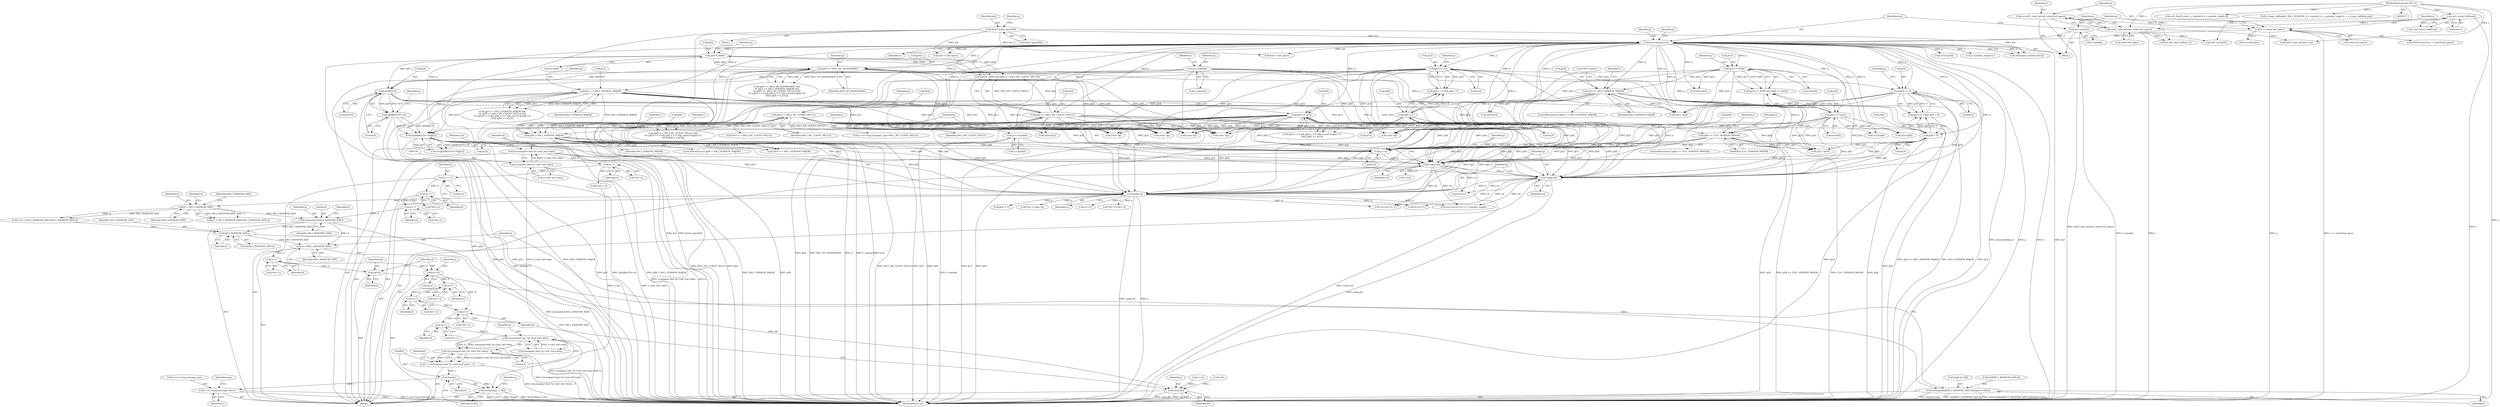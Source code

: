 digraph "0_openssl_b82924741b4bd590da890619be671f4635e46c2b@API" {
"1000790" [label="(Call,memset(d,0,SSL3_RANDOM_SIZE))"];
"1000777" [label="(Call,d++)"];
"1000772" [label="(Call,d++)"];
"1000767" [label="(Call,d += 3)"];
"1000761" [label="(Call,d++)"];
"1000733" [label="(Call,d=(unsigned char *)s->init_buf->data)"];
"1000735" [label="(Call,(unsigned char *)s->init_buf->data)"];
"1000785" [label="(Call,cl > SSL3_RANDOM_SIZE)"];
"1000730" [label="(Call,n2s(p,cl))"];
"1000640" [label="(Call,p[0]&0x7f)"];
"1000376" [label="(Call,p[0] == SSL3_RT_HANDSHAKE)"];
"1000217" [label="(Call,p[0] & 0x80)"];
"1000211" [label="(Call,memcpy(buf,p,n))"];
"1000148" [label="(Call,*buf= &(buf_space[0]))"];
"1000206" [label="(Call,p=s->packet)"];
"1000200" [label="(Call,n != sizeof buf_space)"];
"1000193" [label="(Call,n=ssl23_read_bytes(s, sizeof buf_space))"];
"1000195" [label="(Call,ssl23_read_bytes(s, sizeof buf_space))"];
"1000190" [label="(Call,ssl3_setup_buffers(s))"];
"1000144" [label="(MethodParameterIn,SSL *s)"];
"1000617" [label="(Call,p=s->packet)"];
"1000388" [label="(Call,p[5] == SSL3_MT_CLIENT_HELLO)"];
"1000405" [label="(Call,p[9] >= p[1])"];
"1000382" [label="(Call,p[1] == SSL3_VERSION_MAJOR)"];
"1000222" [label="(Call,p[2] == SSL2_MT_CLIENT_HELLO)"];
"1000638" [label="(Call,((p[0]&0x7f)<<8)|p[1])"];
"1000639" [label="(Call,(p[0]&0x7f)<<8)"];
"1000727" [label="(Call,n2s(p,sil))"];
"1000724" [label="(Call,n2s(p,csl))"];
"1000721" [label="(Call,p+=5)"];
"1000716" [label="(Call,p=s->packet)"];
"1000438" [label="(Call,p[9] > SSL3_VERSION_MAJOR)"];
"1000395" [label="(Call,p[3] == 0)"];
"1000267" [label="(Call,p[3] == SSL3_VERSION_MAJOR)"];
"1000230" [label="(Call,p[3] == 0x00)"];
"1000422" [label="(Call,p[3] == 0)"];
"1000427" [label="(Call,p[4] < 6)"];
"1000400" [label="(Call,p[4] < 5)"];
"1000235" [label="(Call,p[4] == 0x02)"];
"1000288" [label="(Call,p[4] >= TLS1_VERSION_MINOR)"];
"1000798" [label="(Call,SSL3_RANDOM_SIZE-i)"];
"1000794" [label="(Call,memcpy(&(d[SSL3_RANDOM_SIZE-i]),&(p[csl+sil]),i))"];
"1000808" [label="(Call,d+=SSL3_RANDOM_SIZE)"];
"1000813" [label="(Call,d++)"];
"1000819" [label="(Call,dd=d)"];
"1000864" [label="(Call,s2n(j,dd))"];
"1000822" [label="(Call,d+=2)"];
"1000845" [label="(Call,d++)"];
"1000854" [label="(Call,d++)"];
"1000869" [label="(Call,d++)"];
"1000874" [label="(Call,d++)"];
"1000880" [label="(Call,d-(unsigned char *)s->init_buf->data)"];
"1000879" [label="(Call,(d-(unsigned char *)s->init_buf->data) - 4)"];
"1000877" [label="(Call,i = (d-(unsigned char *)s->init_buf->data) - 4)"];
"1000891" [label="(Call,(long)i)"];
"1000890" [label="(Call,l2n3((long)i, d_len))"];
"1000913" [label="(Call,s->s3->tmp.message_size=i)"];
"1000641" [label="(Call,p[0])"];
"1000624" [label="(Identifier,v)"];
"1000381" [label="(Call,(p[1] == SSL3_VERSION_MAJOR) &&\n\t\t\t (p[5] == SSL3_MT_CLIENT_HELLO) &&\n\t\t\t ((p[3] == 0 && p[4] < 5 /* silly record length? */)\n\t\t\t\t|| (p[9] >= p[1])))"];
"1000396" [label="(Call,p[3])"];
"1000404" [label="(Literal,5)"];
"1000914" [label="(Call,s->s3->tmp.message_size)"];
"1000195" [label="(Call,ssl23_read_bytes(s, sizeof buf_space))"];
"1000778" [label="(Identifier,d)"];
"1000767" [label="(Call,d += 3)"];
"1000640" [label="(Call,p[0]&0x7f)"];
"1000449" [label="(Call,v[1]=p[10])"];
"1000409" [label="(Call,p[1])"];
"1000810" [label="(Identifier,SSL3_RANDOM_SIZE)"];
"1000235" [label="(Call,p[4] == 0x02)"];
"1000613" [label="(Block,)"];
"1000791" [label="(Identifier,d)"];
"1000889" [label="(Literal,4)"];
"1000386" [label="(Identifier,SSL3_VERSION_MAJOR)"];
"1000267" [label="(Call,p[3] == SSL3_VERSION_MAJOR)"];
"1000845" [label="(Call,d++)"];
"1000726" [label="(Identifier,csl)"];
"1000266" [label="(ControlStructure,if (p[3] == SSL3_VERSION_MAJOR))"];
"1000865" [label="(Identifier,j)"];
"1000422" [label="(Call,p[3] == 0)"];
"1000782" [label="(Call,i=(cl > SSL3_RANDOM_SIZE)?SSL3_RANDOM_SIZE:cl)"];
"1000150" [label="(Call,&(buf_space[0]))"];
"1000800" [label="(Identifier,i)"];
"1000813" [label="(Call,d++)"];
"1000812" [label="(Call,*(d++))"];
"1000879" [label="(Call,(d-(unsigned char *)s->init_buf->data) - 4)"];
"1000786" [label="(Identifier,cl)"];
"1000759" [label="(Call,*(d++) = SSL3_MT_CLIENT_HELLO)"];
"1000216" [label="(Call,(p[0] & 0x80) && (p[2] == SSL2_MT_CLIENT_HELLO))"];
"1000875" [label="(Identifier,d)"];
"1000239" [label="(Literal,0x02)"];
"1000785" [label="(Call,cl > SSL3_RANDOM_SIZE)"];
"1000439" [label="(Call,p[9])"];
"1000280" [label="(Call,v[1]=p[4])"];
"1000880" [label="(Call,d-(unsigned char *)s->init_buf->data)"];
"1000861" [label="(Call,j+=2)"];
"1000546" [label="(Call,(char *)p)"];
"1000638" [label="(Call,((p[0]&0x7f)<<8)|p[1])"];
"1001090" [label="(Call,SSL_accept(s))"];
"1000394" [label="(Call,p[3] == 0 && p[4] < 5)"];
"1000646" [label="(Call,p[1])"];
"1000413" [label="(Call,v[0]=p[1])"];
"1000145" [label="(Block,)"];
"1000846" [label="(Identifier,d)"];
"1000746" [label="(Call,sil+cl+11)"];
"1000193" [label="(Call,n=ssl23_read_bytes(s, sizeof buf_space))"];
"1000189" [label="(Call,!ssl3_setup_buffers(s))"];
"1000794" [label="(Call,memcpy(&(d[SSL3_RANDOM_SIZE-i]),&(p[csl+sil]),i))"];
"1000824" [label="(Literal,2)"];
"1000644" [label="(Literal,0x7f)"];
"1000427" [label="(Call,p[4] < 6)"];
"1000809" [label="(Identifier,d)"];
"1000241" [label="(Call,v[0]=p[3])"];
"1000212" [label="(Identifier,buf)"];
"1000748" [label="(Call,cl+11)"];
"1000393" [label="(Call,(p[3] == 0 && p[4] < 5 /* silly record length? */)\n\t\t\t\t|| (p[9] >= p[1]))"];
"1000217" [label="(Call,p[0] & 0x80)"];
"1000392" [label="(Identifier,SSL3_MT_CLIENT_HELLO)"];
"1000236" [label="(Call,p[4])"];
"1000790" [label="(Call,memset(d,0,SSL3_RANDOM_SIZE))"];
"1000821" [label="(Identifier,d)"];
"1000789" [label="(Identifier,cl)"];
"1000722" [label="(Identifier,p)"];
"1000808" [label="(Call,d+=SSL3_RANDOM_SIZE)"];
"1000804" [label="(Call,csl+sil)"];
"1000213" [label="(Identifier,p)"];
"1000194" [label="(Identifier,n)"];
"1000762" [label="(Identifier,d)"];
"1000975" [label="(Call,s->packet_length=n)"];
"1000400" [label="(Call,p[4] < 5)"];
"1000868" [label="(Call,*(d++))"];
"1000760" [label="(Call,*(d++))"];
"1000893" [label="(Identifier,i)"];
"1000578" [label="(Call,(char *)p)"];
"1000226" [label="(Identifier,SSL2_MT_CLIENT_HELLO)"];
"1000555" [label="(Call,(char *)p)"];
"1000770" [label="(Call,*(d++) = SSL3_VERSION_MAJOR)"];
"1000445" [label="(Identifier,v)"];
"1000844" [label="(Call,*(d++))"];
"1000405" [label="(Call,p[9] >= p[1])"];
"1000744" [label="(Call,csl+sil+cl+11)"];
"1000375" [label="(Call,(p[0] == SSL3_RT_HANDSHAKE) &&\n\t\t\t (p[1] == SSL3_VERSION_MAJOR) &&\n\t\t\t (p[5] == SSL3_MT_CLIENT_HELLO) &&\n\t\t\t ((p[3] == 0 && p[4] < 5 /* silly record length? */)\n\t\t\t\t|| (p[9] >= p[1])))"];
"1000820" [label="(Identifier,dd)"];
"1000772" [label="(Call,d++)"];
"1000729" [label="(Identifier,sil)"];
"1000787" [label="(Identifier,SSL3_RANDOM_SIZE)"];
"1000891" [label="(Call,(long)i)"];
"1000219" [label="(Identifier,p)"];
"1000801" [label="(Call,&(p[csl+sil]))"];
"1000275" [label="(Identifier,v)"];
"1000222" [label="(Call,p[2] == SSL2_MT_CLIENT_HELLO)"];
"1000745" [label="(Identifier,csl)"];
"1000229" [label="(Call,(p[3] == 0x00) && (p[4] == 0x02))"];
"1000913" [label="(Call,s->s3->tmp.message_size=i)"];
"1000899" [label="(Identifier,s)"];
"1000764" [label="(Call,d_len = d)"];
"1000442" [label="(Identifier,SSL3_VERSION_MAJOR)"];
"1000798" [label="(Call,SSL3_RANDOM_SIZE-i)"];
"1000298" [label="(Identifier,s)"];
"1001102" [label="(MethodReturn,int)"];
"1000376" [label="(Call,p[0] == SSL3_RT_HANDSHAKE)"];
"1000717" [label="(Identifier,p)"];
"1000431" [label="(Literal,6)"];
"1000721" [label="(Call,p+=5)"];
"1000768" [label="(Identifier,d)"];
"1000639" [label="(Call,(p[0]&0x7f)<<8)"];
"1001084" [label="(Call,buf != buf_space)"];
"1000207" [label="(Identifier,p)"];
"1000199" [label="(ControlStructure,if (n != sizeof buf_space))"];
"1000827" [label="(Identifier,i)"];
"1000730" [label="(Call,n2s(p,cl))"];
"1000961" [label="(Call,ssl_init_wbio_buffer(s,1))"];
"1000214" [label="(Identifier,n)"];
"1000724" [label="(Call,n2s(p,csl))"];
"1000725" [label="(Identifier,p)"];
"1000204" [label="(Return,return(n);)"];
"1000823" [label="(Identifier,d)"];
"1000234" [label="(Literal,0x00)"];
"1000792" [label="(Literal,0)"];
"1000191" [label="(Identifier,s)"];
"1000727" [label="(Call,n2s(p,sil))"];
"1000771" [label="(Call,*(d++))"];
"1000735" [label="(Call,(unsigned char *)s->init_buf->data)"];
"1000682" [label="(Call,ssl3_finish_mac(s, s->packet+2, s->packet_length-2))"];
"1000723" [label="(Literal,5)"];
"1000426" [label="(Literal,0)"];
"1000921" [label="(Identifier,i)"];
"1000994" [label="(Call,memcpy(s->packet,buf,n))"];
"1000438" [label="(Call,p[9] > SSL3_VERSION_MAJOR)"];
"1000882" [label="(Call,(unsigned char *)s->init_buf->data)"];
"1000563" [label="(Call,(char *)p)"];
"1000904" [label="(Call,s->s3->tmp.message_type=SSL3_MT_CLIENT_HELLO)"];
"1000268" [label="(Call,p[3])"];
"1000237" [label="(Identifier,p)"];
"1000537" [label="(Call,(char *)p)"];
"1000737" [label="(Call,s->init_buf->data)"];
"1000843" [label="(Call,*(d++)=p[i+1])"];
"1000387" [label="(Call,(p[5] == SSL3_MT_CLIENT_HELLO) &&\n\t\t\t ((p[3] == 0 && p[4] < 5 /* silly record length? */)\n\t\t\t\t|| (p[9] >= p[1])))"];
"1000698" [label="(Call,s->msg_callback(0, SSL2_VERSION, 0, s->packet+2, s->packet_length-2, s, s->msg_callback_arg))"];
"1000829" [label="(Call,i<csl)"];
"1000870" [label="(Identifier,d)"];
"1000853" [label="(Call,*(d++))"];
"1000873" [label="(Call,*(d++))"];
"1000793" [label="(Identifier,SSL3_RANDOM_SIZE)"];
"1000395" [label="(Call,p[3] == 0)"];
"1001094" [label="(Call,buf != buf_space)"];
"1000619" [label="(Call,s->packet)"];
"1000797" [label="(Identifier,d)"];
"1000223" [label="(Call,p[2])"];
"1000421" [label="(Call,p[3] == 0 && p[4] < 6)"];
"1000206" [label="(Call,p=s->packet)"];
"1000164" [label="(Identifier,n)"];
"1000671" [label="(Call,ssl23_read_bytes(s,n+2))"];
"1000837" [label="(Call,p[i] != 0)"];
"1000397" [label="(Identifier,p)"];
"1000383" [label="(Call,p[1])"];
"1000645" [label="(Literal,8)"];
"1000382" [label="(Call,p[1] == SSL3_VERSION_MAJOR)"];
"1000819" [label="(Call,dd=d)"];
"1000202" [label="(Call,sizeof buf_space)"];
"1000211" [label="(Call,memcpy(buf,p,n))"];
"1000731" [label="(Identifier,p)"];
"1000149" [label="(Identifier,buf)"];
"1000197" [label="(Call,sizeof buf_space)"];
"1000287" [label="(ControlStructure,if (p[4] >= TLS1_VERSION_MINOR))"];
"1000718" [label="(Call,s->packet)"];
"1000196" [label="(Identifier,s)"];
"1000878" [label="(Identifier,i)"];
"1000617" [label="(Call,p=s->packet)"];
"1000437" [label="(ControlStructure,if (p[9] > SSL3_VERSION_MAJOR))"];
"1000231" [label="(Call,p[3])"];
"1000248" [label="(Call,v[1]=p[4])"];
"1000148" [label="(Call,*buf= &(buf_space[0]))"];
"1000390" [label="(Identifier,p)"];
"1000289" [label="(Call,p[4])"];
"1000380" [label="(Identifier,SSL3_RT_HANDSHAKE)"];
"1000796" [label="(Call,d[SSL3_RANDOM_SIZE-i])"];
"1000451" [label="(Identifier,v)"];
"1000866" [label="(Identifier,dd)"];
"1000852" [label="(Call,*(d++)=p[i+2])"];
"1000795" [label="(Call,&(d[SSL3_RANDOM_SIZE-i]))"];
"1000816" [label="(Call,j=0)"];
"1000190" [label="(Call,ssl3_setup_buffers(s))"];
"1000776" [label="(Call,*(d++))"];
"1000399" [label="(Literal,0)"];
"1000590" [label="(Call,FIPS_mode())"];
"1000428" [label="(Call,p[4])"];
"1000144" [label="(MethodParameterIn,SSL *s)"];
"1000384" [label="(Identifier,p)"];
"1000894" [label="(Identifier,d_len)"];
"1000618" [label="(Identifier,p)"];
"1000877" [label="(Call,i = (d-(unsigned char *)s->init_buf->data) - 4)"];
"1000869" [label="(Call,d++)"];
"1000855" [label="(Identifier,d)"];
"1000200" [label="(Call,n != sizeof buf_space)"];
"1000348" [label="(Identifier,s)"];
"1000777" [label="(Call,d++)"];
"1000273" [label="(Call,v[0]=p[3])"];
"1000769" [label="(Literal,3)"];
"1000784" [label="(Call,(cl > SSL3_RANDOM_SIZE)?SSL3_RANDOM_SIZE:cl)"];
"1000622" [label="(Call,v[0] = p[3])"];
"1000881" [label="(Identifier,d)"];
"1000874" [label="(Call,d++)"];
"1000636" [label="(Call,n=((p[0]&0x7f)<<8)|p[1])"];
"1000807" [label="(Identifier,i)"];
"1000647" [label="(Identifier,p)"];
"1000733" [label="(Call,d=(unsigned char *)s->init_buf->data)"];
"1000377" [label="(Call,p[0])"];
"1000406" [label="(Call,p[9])"];
"1000864" [label="(Call,s2n(j,dd))"];
"1000230" [label="(Call,p[3] == 0x00)"];
"1000221" [label="(Literal,0x80)"];
"1000401" [label="(Call,p[4])"];
"1000734" [label="(Identifier,d)"];
"1000629" [label="(Call,v[1] = p[4])"];
"1000728" [label="(Identifier,p)"];
"1000429" [label="(Identifier,p)"];
"1000788" [label="(Identifier,SSL3_RANDOM_SIZE)"];
"1000716" [label="(Call,p=s->packet)"];
"1000271" [label="(Identifier,SSL3_VERSION_MAJOR)"];
"1000423" [label="(Call,p[3])"];
"1000292" [label="(Identifier,TLS1_VERSION_MINOR)"];
"1000814" [label="(Identifier,d)"];
"1000743" [label="(Call,(csl+sil+cl+11) != s->packet_length)"];
"1000178" [label="(Block,)"];
"1000201" [label="(Identifier,n)"];
"1000732" [label="(Identifier,cl)"];
"1000924" [label="(Identifier,type)"];
"1000773" [label="(Identifier,d)"];
"1000288" [label="(Call,p[4] >= TLS1_VERSION_MINOR)"];
"1000224" [label="(Identifier,p)"];
"1000799" [label="(Identifier,SSL3_RANDOM_SIZE)"];
"1000388" [label="(Call,p[5] == SSL3_MT_CLIENT_HELLO)"];
"1000890" [label="(Call,l2n3((long)i, d_len))"];
"1000389" [label="(Call,p[5])"];
"1000761" [label="(Call,d++)"];
"1000218" [label="(Call,p[0])"];
"1000208" [label="(Call,s->packet)"];
"1000402" [label="(Identifier,p)"];
"1000822" [label="(Call,d+=2)"];
"1000205" [label="(Identifier,n)"];
"1000854" [label="(Call,d++)"];
"1000790" -> "1000613"  [label="AST: "];
"1000790" -> "1000793"  [label="CFG: "];
"1000791" -> "1000790"  [label="AST: "];
"1000792" -> "1000790"  [label="AST: "];
"1000793" -> "1000790"  [label="AST: "];
"1000797" -> "1000790"  [label="CFG: "];
"1000790" -> "1001102"  [label="DDG: memset(d,0,SSL3_RANDOM_SIZE)"];
"1000777" -> "1000790"  [label="DDG: d"];
"1000785" -> "1000790"  [label="DDG: SSL3_RANDOM_SIZE"];
"1000790" -> "1000798"  [label="DDG: SSL3_RANDOM_SIZE"];
"1000790" -> "1000808"  [label="DDG: d"];
"1000777" -> "1000776"  [label="AST: "];
"1000777" -> "1000778"  [label="CFG: "];
"1000778" -> "1000777"  [label="AST: "];
"1000776" -> "1000777"  [label="CFG: "];
"1000772" -> "1000777"  [label="DDG: d"];
"1000772" -> "1000771"  [label="AST: "];
"1000772" -> "1000773"  [label="CFG: "];
"1000773" -> "1000772"  [label="AST: "];
"1000771" -> "1000772"  [label="CFG: "];
"1000767" -> "1000772"  [label="DDG: d"];
"1000767" -> "1000613"  [label="AST: "];
"1000767" -> "1000769"  [label="CFG: "];
"1000768" -> "1000767"  [label="AST: "];
"1000769" -> "1000767"  [label="AST: "];
"1000773" -> "1000767"  [label="CFG: "];
"1000761" -> "1000767"  [label="DDG: d"];
"1000761" -> "1000760"  [label="AST: "];
"1000761" -> "1000762"  [label="CFG: "];
"1000762" -> "1000761"  [label="AST: "];
"1000760" -> "1000761"  [label="CFG: "];
"1000733" -> "1000761"  [label="DDG: d"];
"1000761" -> "1000764"  [label="DDG: d"];
"1000733" -> "1000613"  [label="AST: "];
"1000733" -> "1000735"  [label="CFG: "];
"1000734" -> "1000733"  [label="AST: "];
"1000735" -> "1000733"  [label="AST: "];
"1000745" -> "1000733"  [label="CFG: "];
"1000733" -> "1001102"  [label="DDG: (unsigned char *)s->init_buf->data"];
"1000733" -> "1001102"  [label="DDG: d"];
"1000735" -> "1000733"  [label="DDG: s->init_buf->data"];
"1000735" -> "1000737"  [label="CFG: "];
"1000736" -> "1000735"  [label="AST: "];
"1000737" -> "1000735"  [label="AST: "];
"1000735" -> "1001102"  [label="DDG: s->init_buf->data"];
"1000735" -> "1000882"  [label="DDG: s->init_buf->data"];
"1000785" -> "1000784"  [label="AST: "];
"1000785" -> "1000787"  [label="CFG: "];
"1000786" -> "1000785"  [label="AST: "];
"1000787" -> "1000785"  [label="AST: "];
"1000788" -> "1000785"  [label="CFG: "];
"1000789" -> "1000785"  [label="CFG: "];
"1000785" -> "1000782"  [label="DDG: SSL3_RANDOM_SIZE"];
"1000785" -> "1000782"  [label="DDG: cl"];
"1000730" -> "1000785"  [label="DDG: cl"];
"1000785" -> "1000784"  [label="DDG: SSL3_RANDOM_SIZE"];
"1000785" -> "1000784"  [label="DDG: cl"];
"1000730" -> "1000613"  [label="AST: "];
"1000730" -> "1000732"  [label="CFG: "];
"1000731" -> "1000730"  [label="AST: "];
"1000732" -> "1000730"  [label="AST: "];
"1000734" -> "1000730"  [label="CFG: "];
"1000730" -> "1001102"  [label="DDG: n2s(p,cl)"];
"1000730" -> "1001102"  [label="DDG: p"];
"1000640" -> "1000730"  [label="DDG: p[0]"];
"1000388" -> "1000730"  [label="DDG: p[5]"];
"1000405" -> "1000730"  [label="DDG: p[9]"];
"1000222" -> "1000730"  [label="DDG: p[2]"];
"1000638" -> "1000730"  [label="DDG: p[1]"];
"1000727" -> "1000730"  [label="DDG: p"];
"1000438" -> "1000730"  [label="DDG: p[9]"];
"1000395" -> "1000730"  [label="DDG: p[3]"];
"1000617" -> "1000730"  [label="DDG: p"];
"1000267" -> "1000730"  [label="DDG: p[3]"];
"1000422" -> "1000730"  [label="DDG: p[3]"];
"1000211" -> "1000730"  [label="DDG: p"];
"1000230" -> "1000730"  [label="DDG: p[3]"];
"1000427" -> "1000730"  [label="DDG: p[4]"];
"1000235" -> "1000730"  [label="DDG: p[4]"];
"1000400" -> "1000730"  [label="DDG: p[4]"];
"1000288" -> "1000730"  [label="DDG: p[4]"];
"1000730" -> "1000743"  [label="DDG: cl"];
"1000730" -> "1000744"  [label="DDG: cl"];
"1000730" -> "1000746"  [label="DDG: cl"];
"1000730" -> "1000748"  [label="DDG: cl"];
"1000730" -> "1000837"  [label="DDG: p"];
"1000730" -> "1000843"  [label="DDG: p"];
"1000730" -> "1000852"  [label="DDG: p"];
"1000640" -> "1000639"  [label="AST: "];
"1000640" -> "1000644"  [label="CFG: "];
"1000641" -> "1000640"  [label="AST: "];
"1000644" -> "1000640"  [label="AST: "];
"1000645" -> "1000640"  [label="CFG: "];
"1000640" -> "1001102"  [label="DDG: p[0]"];
"1000640" -> "1000639"  [label="DDG: p[0]"];
"1000640" -> "1000639"  [label="DDG: 0x7f"];
"1000376" -> "1000640"  [label="DDG: p[0]"];
"1000617" -> "1000640"  [label="DDG: p"];
"1000217" -> "1000640"  [label="DDG: p[0]"];
"1000640" -> "1000721"  [label="DDG: p[0]"];
"1000640" -> "1000724"  [label="DDG: p[0]"];
"1000640" -> "1000727"  [label="DDG: p[0]"];
"1000376" -> "1000375"  [label="AST: "];
"1000376" -> "1000380"  [label="CFG: "];
"1000377" -> "1000376"  [label="AST: "];
"1000380" -> "1000376"  [label="AST: "];
"1000384" -> "1000376"  [label="CFG: "];
"1000375" -> "1000376"  [label="CFG: "];
"1000376" -> "1001102"  [label="DDG: p[0]"];
"1000376" -> "1001102"  [label="DDG: SSL3_RT_HANDSHAKE"];
"1000376" -> "1000375"  [label="DDG: p[0]"];
"1000376" -> "1000375"  [label="DDG: SSL3_RT_HANDSHAKE"];
"1000217" -> "1000376"  [label="DDG: p[0]"];
"1000211" -> "1000376"  [label="DDG: p"];
"1000376" -> "1000537"  [label="DDG: p[0]"];
"1000376" -> "1000546"  [label="DDG: p[0]"];
"1000376" -> "1000555"  [label="DDG: p[0]"];
"1000376" -> "1000563"  [label="DDG: p[0]"];
"1000376" -> "1000578"  [label="DDG: p[0]"];
"1000217" -> "1000216"  [label="AST: "];
"1000217" -> "1000221"  [label="CFG: "];
"1000218" -> "1000217"  [label="AST: "];
"1000221" -> "1000217"  [label="AST: "];
"1000224" -> "1000217"  [label="CFG: "];
"1000216" -> "1000217"  [label="CFG: "];
"1000217" -> "1001102"  [label="DDG: p[0]"];
"1000217" -> "1000216"  [label="DDG: p[0]"];
"1000217" -> "1000216"  [label="DDG: 0x80"];
"1000211" -> "1000217"  [label="DDG: p"];
"1000211" -> "1000178"  [label="AST: "];
"1000211" -> "1000214"  [label="CFG: "];
"1000212" -> "1000211"  [label="AST: "];
"1000213" -> "1000211"  [label="AST: "];
"1000214" -> "1000211"  [label="AST: "];
"1000219" -> "1000211"  [label="CFG: "];
"1000211" -> "1001102"  [label="DDG: n"];
"1000211" -> "1001102"  [label="DDG: buf"];
"1000211" -> "1001102"  [label="DDG: memcpy(buf,p,n)"];
"1000211" -> "1001102"  [label="DDG: p"];
"1000148" -> "1000211"  [label="DDG: buf"];
"1000206" -> "1000211"  [label="DDG: p"];
"1000200" -> "1000211"  [label="DDG: n"];
"1000211" -> "1000222"  [label="DDG: p"];
"1000211" -> "1000230"  [label="DDG: p"];
"1000211" -> "1000235"  [label="DDG: p"];
"1000211" -> "1000241"  [label="DDG: p"];
"1000211" -> "1000248"  [label="DDG: p"];
"1000211" -> "1000267"  [label="DDG: p"];
"1000211" -> "1000273"  [label="DDG: p"];
"1000211" -> "1000280"  [label="DDG: p"];
"1000211" -> "1000288"  [label="DDG: p"];
"1000211" -> "1000382"  [label="DDG: p"];
"1000211" -> "1000388"  [label="DDG: p"];
"1000211" -> "1000395"  [label="DDG: p"];
"1000211" -> "1000400"  [label="DDG: p"];
"1000211" -> "1000405"  [label="DDG: p"];
"1000211" -> "1000413"  [label="DDG: p"];
"1000211" -> "1000422"  [label="DDG: p"];
"1000211" -> "1000427"  [label="DDG: p"];
"1000211" -> "1000438"  [label="DDG: p"];
"1000211" -> "1000449"  [label="DDG: p"];
"1000211" -> "1000537"  [label="DDG: p"];
"1000211" -> "1000622"  [label="DDG: p"];
"1000211" -> "1000629"  [label="DDG: p"];
"1000211" -> "1000638"  [label="DDG: p"];
"1000211" -> "1000721"  [label="DDG: p"];
"1000211" -> "1000724"  [label="DDG: p"];
"1000211" -> "1000727"  [label="DDG: p"];
"1000211" -> "1000975"  [label="DDG: n"];
"1000211" -> "1000994"  [label="DDG: buf"];
"1000211" -> "1000994"  [label="DDG: n"];
"1000211" -> "1001084"  [label="DDG: buf"];
"1000211" -> "1001094"  [label="DDG: buf"];
"1000148" -> "1000145"  [label="AST: "];
"1000148" -> "1000150"  [label="CFG: "];
"1000149" -> "1000148"  [label="AST: "];
"1000150" -> "1000148"  [label="AST: "];
"1000164" -> "1000148"  [label="CFG: "];
"1000148" -> "1001102"  [label="DDG: buf"];
"1000148" -> "1001102"  [label="DDG: &(buf_space[0])"];
"1000148" -> "1000994"  [label="DDG: buf"];
"1000148" -> "1001084"  [label="DDG: buf"];
"1000148" -> "1001094"  [label="DDG: buf"];
"1000206" -> "1000178"  [label="AST: "];
"1000206" -> "1000208"  [label="CFG: "];
"1000207" -> "1000206"  [label="AST: "];
"1000208" -> "1000206"  [label="AST: "];
"1000212" -> "1000206"  [label="CFG: "];
"1000206" -> "1001102"  [label="DDG: s->packet"];
"1000200" -> "1000199"  [label="AST: "];
"1000200" -> "1000202"  [label="CFG: "];
"1000201" -> "1000200"  [label="AST: "];
"1000202" -> "1000200"  [label="AST: "];
"1000205" -> "1000200"  [label="CFG: "];
"1000207" -> "1000200"  [label="CFG: "];
"1000200" -> "1001102"  [label="DDG: n"];
"1000200" -> "1001102"  [label="DDG: n != sizeof buf_space"];
"1000193" -> "1000200"  [label="DDG: n"];
"1000200" -> "1000204"  [label="DDG: n"];
"1000193" -> "1000178"  [label="AST: "];
"1000193" -> "1000195"  [label="CFG: "];
"1000194" -> "1000193"  [label="AST: "];
"1000195" -> "1000193"  [label="AST: "];
"1000201" -> "1000193"  [label="CFG: "];
"1000193" -> "1001102"  [label="DDG: ssl23_read_bytes(s, sizeof buf_space)"];
"1000195" -> "1000193"  [label="DDG: s"];
"1000195" -> "1000197"  [label="CFG: "];
"1000196" -> "1000195"  [label="AST: "];
"1000197" -> "1000195"  [label="AST: "];
"1000195" -> "1001102"  [label="DDG: s"];
"1000190" -> "1000195"  [label="DDG: s"];
"1000144" -> "1000195"  [label="DDG: s"];
"1000195" -> "1000671"  [label="DDG: s"];
"1000195" -> "1000961"  [label="DDG: s"];
"1000195" -> "1001090"  [label="DDG: s"];
"1000190" -> "1000189"  [label="AST: "];
"1000190" -> "1000191"  [label="CFG: "];
"1000191" -> "1000190"  [label="AST: "];
"1000189" -> "1000190"  [label="CFG: "];
"1000190" -> "1001102"  [label="DDG: s"];
"1000190" -> "1000189"  [label="DDG: s"];
"1000144" -> "1000190"  [label="DDG: s"];
"1000144" -> "1000143"  [label="AST: "];
"1000144" -> "1001102"  [label="DDG: s"];
"1000144" -> "1000671"  [label="DDG: s"];
"1000144" -> "1000682"  [label="DDG: s"];
"1000144" -> "1000698"  [label="DDG: s"];
"1000144" -> "1000961"  [label="DDG: s"];
"1000144" -> "1001090"  [label="DDG: s"];
"1000617" -> "1000613"  [label="AST: "];
"1000617" -> "1000619"  [label="CFG: "];
"1000618" -> "1000617"  [label="AST: "];
"1000619" -> "1000617"  [label="AST: "];
"1000624" -> "1000617"  [label="CFG: "];
"1000617" -> "1001102"  [label="DDG: p"];
"1000617" -> "1001102"  [label="DDG: s->packet"];
"1000617" -> "1000622"  [label="DDG: p"];
"1000617" -> "1000629"  [label="DDG: p"];
"1000617" -> "1000638"  [label="DDG: p"];
"1000617" -> "1000721"  [label="DDG: p"];
"1000617" -> "1000724"  [label="DDG: p"];
"1000617" -> "1000727"  [label="DDG: p"];
"1000388" -> "1000387"  [label="AST: "];
"1000388" -> "1000392"  [label="CFG: "];
"1000389" -> "1000388"  [label="AST: "];
"1000392" -> "1000388"  [label="AST: "];
"1000397" -> "1000388"  [label="CFG: "];
"1000387" -> "1000388"  [label="CFG: "];
"1000388" -> "1001102"  [label="DDG: p[5]"];
"1000388" -> "1001102"  [label="DDG: SSL3_MT_CLIENT_HELLO"];
"1000388" -> "1000387"  [label="DDG: p[5]"];
"1000388" -> "1000387"  [label="DDG: SSL3_MT_CLIENT_HELLO"];
"1000388" -> "1000537"  [label="DDG: p[5]"];
"1000388" -> "1000546"  [label="DDG: p[5]"];
"1000388" -> "1000555"  [label="DDG: p[5]"];
"1000388" -> "1000563"  [label="DDG: p[5]"];
"1000388" -> "1000578"  [label="DDG: p[5]"];
"1000388" -> "1000721"  [label="DDG: p[5]"];
"1000388" -> "1000724"  [label="DDG: p[5]"];
"1000388" -> "1000727"  [label="DDG: p[5]"];
"1000388" -> "1000759"  [label="DDG: SSL3_MT_CLIENT_HELLO"];
"1000388" -> "1000904"  [label="DDG: SSL3_MT_CLIENT_HELLO"];
"1000405" -> "1000393"  [label="AST: "];
"1000405" -> "1000409"  [label="CFG: "];
"1000406" -> "1000405"  [label="AST: "];
"1000409" -> "1000405"  [label="AST: "];
"1000393" -> "1000405"  [label="CFG: "];
"1000405" -> "1001102"  [label="DDG: p[1]"];
"1000405" -> "1001102"  [label="DDG: p[9]"];
"1000405" -> "1000393"  [label="DDG: p[9]"];
"1000405" -> "1000393"  [label="DDG: p[1]"];
"1000382" -> "1000405"  [label="DDG: p[1]"];
"1000405" -> "1000413"  [label="DDG: p[1]"];
"1000405" -> "1000438"  [label="DDG: p[9]"];
"1000405" -> "1000537"  [label="DDG: p[1]"];
"1000405" -> "1000537"  [label="DDG: p[9]"];
"1000405" -> "1000546"  [label="DDG: p[1]"];
"1000405" -> "1000546"  [label="DDG: p[9]"];
"1000405" -> "1000555"  [label="DDG: p[1]"];
"1000405" -> "1000555"  [label="DDG: p[9]"];
"1000405" -> "1000563"  [label="DDG: p[1]"];
"1000405" -> "1000563"  [label="DDG: p[9]"];
"1000405" -> "1000578"  [label="DDG: p[1]"];
"1000405" -> "1000578"  [label="DDG: p[9]"];
"1000405" -> "1000638"  [label="DDG: p[1]"];
"1000405" -> "1000721"  [label="DDG: p[9]"];
"1000405" -> "1000724"  [label="DDG: p[9]"];
"1000405" -> "1000727"  [label="DDG: p[9]"];
"1000382" -> "1000381"  [label="AST: "];
"1000382" -> "1000386"  [label="CFG: "];
"1000383" -> "1000382"  [label="AST: "];
"1000386" -> "1000382"  [label="AST: "];
"1000390" -> "1000382"  [label="CFG: "];
"1000381" -> "1000382"  [label="CFG: "];
"1000382" -> "1001102"  [label="DDG: p[1]"];
"1000382" -> "1001102"  [label="DDG: SSL3_VERSION_MAJOR"];
"1000382" -> "1000381"  [label="DDG: p[1]"];
"1000382" -> "1000381"  [label="DDG: SSL3_VERSION_MAJOR"];
"1000382" -> "1000413"  [label="DDG: p[1]"];
"1000382" -> "1000438"  [label="DDG: SSL3_VERSION_MAJOR"];
"1000382" -> "1000537"  [label="DDG: p[1]"];
"1000382" -> "1000546"  [label="DDG: p[1]"];
"1000382" -> "1000555"  [label="DDG: p[1]"];
"1000382" -> "1000563"  [label="DDG: p[1]"];
"1000382" -> "1000578"  [label="DDG: p[1]"];
"1000382" -> "1000638"  [label="DDG: p[1]"];
"1000382" -> "1000770"  [label="DDG: SSL3_VERSION_MAJOR"];
"1000222" -> "1000216"  [label="AST: "];
"1000222" -> "1000226"  [label="CFG: "];
"1000223" -> "1000222"  [label="AST: "];
"1000226" -> "1000222"  [label="AST: "];
"1000216" -> "1000222"  [label="CFG: "];
"1000222" -> "1001102"  [label="DDG: p[2]"];
"1000222" -> "1001102"  [label="DDG: SSL2_MT_CLIENT_HELLO"];
"1000222" -> "1000216"  [label="DDG: p[2]"];
"1000222" -> "1000216"  [label="DDG: SSL2_MT_CLIENT_HELLO"];
"1000222" -> "1000537"  [label="DDG: p[2]"];
"1000222" -> "1000546"  [label="DDG: p[2]"];
"1000222" -> "1000555"  [label="DDG: p[2]"];
"1000222" -> "1000563"  [label="DDG: p[2]"];
"1000222" -> "1000578"  [label="DDG: p[2]"];
"1000222" -> "1000721"  [label="DDG: p[2]"];
"1000222" -> "1000724"  [label="DDG: p[2]"];
"1000222" -> "1000727"  [label="DDG: p[2]"];
"1000638" -> "1000636"  [label="AST: "];
"1000638" -> "1000646"  [label="CFG: "];
"1000639" -> "1000638"  [label="AST: "];
"1000646" -> "1000638"  [label="AST: "];
"1000636" -> "1000638"  [label="CFG: "];
"1000638" -> "1001102"  [label="DDG: p[1]"];
"1000638" -> "1001102"  [label="DDG: (p[0]&0x7f)<<8"];
"1000638" -> "1000636"  [label="DDG: (p[0]&0x7f)<<8"];
"1000638" -> "1000636"  [label="DDG: p[1]"];
"1000639" -> "1000638"  [label="DDG: p[0]&0x7f"];
"1000639" -> "1000638"  [label="DDG: 8"];
"1000638" -> "1000721"  [label="DDG: p[1]"];
"1000638" -> "1000724"  [label="DDG: p[1]"];
"1000638" -> "1000727"  [label="DDG: p[1]"];
"1000639" -> "1000645"  [label="CFG: "];
"1000645" -> "1000639"  [label="AST: "];
"1000647" -> "1000639"  [label="CFG: "];
"1000639" -> "1001102"  [label="DDG: p[0]&0x7f"];
"1000727" -> "1000613"  [label="AST: "];
"1000727" -> "1000729"  [label="CFG: "];
"1000728" -> "1000727"  [label="AST: "];
"1000729" -> "1000727"  [label="AST: "];
"1000731" -> "1000727"  [label="CFG: "];
"1000727" -> "1001102"  [label="DDG: n2s(p,sil)"];
"1000724" -> "1000727"  [label="DDG: p"];
"1000438" -> "1000727"  [label="DDG: p[9]"];
"1000395" -> "1000727"  [label="DDG: p[3]"];
"1000267" -> "1000727"  [label="DDG: p[3]"];
"1000422" -> "1000727"  [label="DDG: p[3]"];
"1000230" -> "1000727"  [label="DDG: p[3]"];
"1000427" -> "1000727"  [label="DDG: p[4]"];
"1000235" -> "1000727"  [label="DDG: p[4]"];
"1000400" -> "1000727"  [label="DDG: p[4]"];
"1000288" -> "1000727"  [label="DDG: p[4]"];
"1000727" -> "1000743"  [label="DDG: sil"];
"1000727" -> "1000744"  [label="DDG: sil"];
"1000727" -> "1000746"  [label="DDG: sil"];
"1000727" -> "1000804"  [label="DDG: sil"];
"1000724" -> "1000613"  [label="AST: "];
"1000724" -> "1000726"  [label="CFG: "];
"1000725" -> "1000724"  [label="AST: "];
"1000726" -> "1000724"  [label="AST: "];
"1000728" -> "1000724"  [label="CFG: "];
"1000724" -> "1001102"  [label="DDG: n2s(p,csl)"];
"1000721" -> "1000724"  [label="DDG: p"];
"1000438" -> "1000724"  [label="DDG: p[9]"];
"1000395" -> "1000724"  [label="DDG: p[3]"];
"1000267" -> "1000724"  [label="DDG: p[3]"];
"1000422" -> "1000724"  [label="DDG: p[3]"];
"1000230" -> "1000724"  [label="DDG: p[3]"];
"1000427" -> "1000724"  [label="DDG: p[4]"];
"1000235" -> "1000724"  [label="DDG: p[4]"];
"1000400" -> "1000724"  [label="DDG: p[4]"];
"1000288" -> "1000724"  [label="DDG: p[4]"];
"1000724" -> "1000743"  [label="DDG: csl"];
"1000724" -> "1000744"  [label="DDG: csl"];
"1000724" -> "1000804"  [label="DDG: csl"];
"1000724" -> "1000829"  [label="DDG: csl"];
"1000721" -> "1000613"  [label="AST: "];
"1000721" -> "1000723"  [label="CFG: "];
"1000722" -> "1000721"  [label="AST: "];
"1000723" -> "1000721"  [label="AST: "];
"1000725" -> "1000721"  [label="CFG: "];
"1000716" -> "1000721"  [label="DDG: p"];
"1000438" -> "1000721"  [label="DDG: p[9]"];
"1000395" -> "1000721"  [label="DDG: p[3]"];
"1000267" -> "1000721"  [label="DDG: p[3]"];
"1000422" -> "1000721"  [label="DDG: p[3]"];
"1000230" -> "1000721"  [label="DDG: p[3]"];
"1000427" -> "1000721"  [label="DDG: p[4]"];
"1000235" -> "1000721"  [label="DDG: p[4]"];
"1000400" -> "1000721"  [label="DDG: p[4]"];
"1000288" -> "1000721"  [label="DDG: p[4]"];
"1000716" -> "1000613"  [label="AST: "];
"1000716" -> "1000718"  [label="CFG: "];
"1000717" -> "1000716"  [label="AST: "];
"1000718" -> "1000716"  [label="AST: "];
"1000722" -> "1000716"  [label="CFG: "];
"1000716" -> "1001102"  [label="DDG: s->packet"];
"1000438" -> "1000437"  [label="AST: "];
"1000438" -> "1000442"  [label="CFG: "];
"1000439" -> "1000438"  [label="AST: "];
"1000442" -> "1000438"  [label="AST: "];
"1000445" -> "1000438"  [label="CFG: "];
"1000451" -> "1000438"  [label="CFG: "];
"1000438" -> "1001102"  [label="DDG: SSL3_VERSION_MAJOR"];
"1000438" -> "1001102"  [label="DDG: p[9] > SSL3_VERSION_MAJOR"];
"1000438" -> "1001102"  [label="DDG: p[9]"];
"1000438" -> "1000770"  [label="DDG: SSL3_VERSION_MAJOR"];
"1000395" -> "1000394"  [label="AST: "];
"1000395" -> "1000399"  [label="CFG: "];
"1000396" -> "1000395"  [label="AST: "];
"1000399" -> "1000395"  [label="AST: "];
"1000402" -> "1000395"  [label="CFG: "];
"1000394" -> "1000395"  [label="CFG: "];
"1000395" -> "1001102"  [label="DDG: p[3]"];
"1000395" -> "1000394"  [label="DDG: p[3]"];
"1000395" -> "1000394"  [label="DDG: 0"];
"1000395" -> "1000422"  [label="DDG: p[3]"];
"1000395" -> "1000537"  [label="DDG: p[3]"];
"1000395" -> "1000546"  [label="DDG: p[3]"];
"1000395" -> "1000555"  [label="DDG: p[3]"];
"1000395" -> "1000563"  [label="DDG: p[3]"];
"1000395" -> "1000578"  [label="DDG: p[3]"];
"1000395" -> "1000622"  [label="DDG: p[3]"];
"1000267" -> "1000266"  [label="AST: "];
"1000267" -> "1000271"  [label="CFG: "];
"1000268" -> "1000267"  [label="AST: "];
"1000271" -> "1000267"  [label="AST: "];
"1000275" -> "1000267"  [label="CFG: "];
"1000590" -> "1000267"  [label="CFG: "];
"1000267" -> "1001102"  [label="DDG: p[3]"];
"1000267" -> "1001102"  [label="DDG: p[3] == SSL3_VERSION_MAJOR"];
"1000267" -> "1001102"  [label="DDG: SSL3_VERSION_MAJOR"];
"1000230" -> "1000267"  [label="DDG: p[3]"];
"1000267" -> "1000273"  [label="DDG: p[3]"];
"1000267" -> "1000622"  [label="DDG: p[3]"];
"1000267" -> "1000770"  [label="DDG: SSL3_VERSION_MAJOR"];
"1000230" -> "1000229"  [label="AST: "];
"1000230" -> "1000234"  [label="CFG: "];
"1000231" -> "1000230"  [label="AST: "];
"1000234" -> "1000230"  [label="AST: "];
"1000237" -> "1000230"  [label="CFG: "];
"1000229" -> "1000230"  [label="CFG: "];
"1000230" -> "1000229"  [label="DDG: p[3]"];
"1000230" -> "1000229"  [label="DDG: 0x00"];
"1000230" -> "1000241"  [label="DDG: p[3]"];
"1000230" -> "1000622"  [label="DDG: p[3]"];
"1000422" -> "1000421"  [label="AST: "];
"1000422" -> "1000426"  [label="CFG: "];
"1000423" -> "1000422"  [label="AST: "];
"1000426" -> "1000422"  [label="AST: "];
"1000429" -> "1000422"  [label="CFG: "];
"1000421" -> "1000422"  [label="CFG: "];
"1000422" -> "1001102"  [label="DDG: p[3]"];
"1000422" -> "1000421"  [label="DDG: p[3]"];
"1000422" -> "1000421"  [label="DDG: 0"];
"1000422" -> "1000622"  [label="DDG: p[3]"];
"1000427" -> "1000421"  [label="AST: "];
"1000427" -> "1000431"  [label="CFG: "];
"1000428" -> "1000427"  [label="AST: "];
"1000431" -> "1000427"  [label="AST: "];
"1000421" -> "1000427"  [label="CFG: "];
"1000427" -> "1001102"  [label="DDG: p[4]"];
"1000427" -> "1000421"  [label="DDG: p[4]"];
"1000427" -> "1000421"  [label="DDG: 6"];
"1000400" -> "1000427"  [label="DDG: p[4]"];
"1000427" -> "1000629"  [label="DDG: p[4]"];
"1000400" -> "1000394"  [label="AST: "];
"1000400" -> "1000404"  [label="CFG: "];
"1000401" -> "1000400"  [label="AST: "];
"1000404" -> "1000400"  [label="AST: "];
"1000394" -> "1000400"  [label="CFG: "];
"1000400" -> "1001102"  [label="DDG: p[4]"];
"1000400" -> "1000394"  [label="DDG: p[4]"];
"1000400" -> "1000394"  [label="DDG: 5"];
"1000400" -> "1000537"  [label="DDG: p[4]"];
"1000400" -> "1000546"  [label="DDG: p[4]"];
"1000400" -> "1000555"  [label="DDG: p[4]"];
"1000400" -> "1000563"  [label="DDG: p[4]"];
"1000400" -> "1000578"  [label="DDG: p[4]"];
"1000400" -> "1000629"  [label="DDG: p[4]"];
"1000235" -> "1000229"  [label="AST: "];
"1000235" -> "1000239"  [label="CFG: "];
"1000236" -> "1000235"  [label="AST: "];
"1000239" -> "1000235"  [label="AST: "];
"1000229" -> "1000235"  [label="CFG: "];
"1000235" -> "1001102"  [label="DDG: p[4]"];
"1000235" -> "1000229"  [label="DDG: p[4]"];
"1000235" -> "1000229"  [label="DDG: 0x02"];
"1000235" -> "1000248"  [label="DDG: p[4]"];
"1000235" -> "1000280"  [label="DDG: p[4]"];
"1000235" -> "1000288"  [label="DDG: p[4]"];
"1000235" -> "1000629"  [label="DDG: p[4]"];
"1000288" -> "1000287"  [label="AST: "];
"1000288" -> "1000292"  [label="CFG: "];
"1000289" -> "1000288"  [label="AST: "];
"1000292" -> "1000288"  [label="AST: "];
"1000298" -> "1000288"  [label="CFG: "];
"1000348" -> "1000288"  [label="CFG: "];
"1000288" -> "1001102"  [label="DDG: TLS1_VERSION_MINOR"];
"1000288" -> "1001102"  [label="DDG: p[4]"];
"1000288" -> "1001102"  [label="DDG: p[4] >= TLS1_VERSION_MINOR"];
"1000288" -> "1000629"  [label="DDG: p[4]"];
"1000798" -> "1000796"  [label="AST: "];
"1000798" -> "1000800"  [label="CFG: "];
"1000799" -> "1000798"  [label="AST: "];
"1000800" -> "1000798"  [label="AST: "];
"1000796" -> "1000798"  [label="CFG: "];
"1000782" -> "1000798"  [label="DDG: i"];
"1000798" -> "1000794"  [label="DDG: i"];
"1000798" -> "1000808"  [label="DDG: SSL3_RANDOM_SIZE"];
"1000794" -> "1000613"  [label="AST: "];
"1000794" -> "1000807"  [label="CFG: "];
"1000795" -> "1000794"  [label="AST: "];
"1000801" -> "1000794"  [label="AST: "];
"1000807" -> "1000794"  [label="AST: "];
"1000809" -> "1000794"  [label="CFG: "];
"1000794" -> "1001102"  [label="DDG: &(d[SSL3_RANDOM_SIZE-i])"];
"1000794" -> "1001102"  [label="DDG: memcpy(&(d[SSL3_RANDOM_SIZE-i]),&(p[csl+sil]),i)"];
"1000794" -> "1001102"  [label="DDG: &(p[csl+sil])"];
"1000808" -> "1000613"  [label="AST: "];
"1000808" -> "1000810"  [label="CFG: "];
"1000809" -> "1000808"  [label="AST: "];
"1000810" -> "1000808"  [label="AST: "];
"1000814" -> "1000808"  [label="CFG: "];
"1000808" -> "1001102"  [label="DDG: SSL3_RANDOM_SIZE"];
"1000808" -> "1000813"  [label="DDG: d"];
"1000813" -> "1000812"  [label="AST: "];
"1000813" -> "1000814"  [label="CFG: "];
"1000814" -> "1000813"  [label="AST: "];
"1000812" -> "1000813"  [label="CFG: "];
"1000813" -> "1000819"  [label="DDG: d"];
"1000813" -> "1000822"  [label="DDG: d"];
"1000819" -> "1000613"  [label="AST: "];
"1000819" -> "1000821"  [label="CFG: "];
"1000820" -> "1000819"  [label="AST: "];
"1000821" -> "1000819"  [label="AST: "];
"1000823" -> "1000819"  [label="CFG: "];
"1000819" -> "1000864"  [label="DDG: dd"];
"1000864" -> "1000613"  [label="AST: "];
"1000864" -> "1000866"  [label="CFG: "];
"1000865" -> "1000864"  [label="AST: "];
"1000866" -> "1000864"  [label="AST: "];
"1000870" -> "1000864"  [label="CFG: "];
"1000864" -> "1001102"  [label="DDG: dd"];
"1000864" -> "1001102"  [label="DDG: j"];
"1000864" -> "1001102"  [label="DDG: s2n(j,dd)"];
"1000816" -> "1000864"  [label="DDG: j"];
"1000861" -> "1000864"  [label="DDG: j"];
"1000822" -> "1000613"  [label="AST: "];
"1000822" -> "1000824"  [label="CFG: "];
"1000823" -> "1000822"  [label="AST: "];
"1000824" -> "1000822"  [label="AST: "];
"1000827" -> "1000822"  [label="CFG: "];
"1000822" -> "1000845"  [label="DDG: d"];
"1000822" -> "1000869"  [label="DDG: d"];
"1000845" -> "1000844"  [label="AST: "];
"1000845" -> "1000846"  [label="CFG: "];
"1000846" -> "1000845"  [label="AST: "];
"1000844" -> "1000845"  [label="CFG: "];
"1000854" -> "1000845"  [label="DDG: d"];
"1000845" -> "1000854"  [label="DDG: d"];
"1000854" -> "1000853"  [label="AST: "];
"1000854" -> "1000855"  [label="CFG: "];
"1000855" -> "1000854"  [label="AST: "];
"1000853" -> "1000854"  [label="CFG: "];
"1000854" -> "1000869"  [label="DDG: d"];
"1000869" -> "1000868"  [label="AST: "];
"1000869" -> "1000870"  [label="CFG: "];
"1000870" -> "1000869"  [label="AST: "];
"1000868" -> "1000869"  [label="CFG: "];
"1000869" -> "1000874"  [label="DDG: d"];
"1000874" -> "1000873"  [label="AST: "];
"1000874" -> "1000875"  [label="CFG: "];
"1000875" -> "1000874"  [label="AST: "];
"1000873" -> "1000874"  [label="CFG: "];
"1000874" -> "1000880"  [label="DDG: d"];
"1000880" -> "1000879"  [label="AST: "];
"1000880" -> "1000882"  [label="CFG: "];
"1000881" -> "1000880"  [label="AST: "];
"1000882" -> "1000880"  [label="AST: "];
"1000889" -> "1000880"  [label="CFG: "];
"1000880" -> "1001102"  [label="DDG: d"];
"1000880" -> "1001102"  [label="DDG: (unsigned char *)s->init_buf->data"];
"1000880" -> "1000879"  [label="DDG: d"];
"1000880" -> "1000879"  [label="DDG: (unsigned char *)s->init_buf->data"];
"1000882" -> "1000880"  [label="DDG: s->init_buf->data"];
"1000879" -> "1000877"  [label="AST: "];
"1000879" -> "1000889"  [label="CFG: "];
"1000889" -> "1000879"  [label="AST: "];
"1000877" -> "1000879"  [label="CFG: "];
"1000879" -> "1001102"  [label="DDG: d-(unsigned char *)s->init_buf->data"];
"1000879" -> "1000877"  [label="DDG: d-(unsigned char *)s->init_buf->data"];
"1000879" -> "1000877"  [label="DDG: 4"];
"1000877" -> "1000613"  [label="AST: "];
"1000878" -> "1000877"  [label="AST: "];
"1000892" -> "1000877"  [label="CFG: "];
"1000877" -> "1001102"  [label="DDG: (d-(unsigned char *)s->init_buf->data) - 4"];
"1000877" -> "1000891"  [label="DDG: i"];
"1000891" -> "1000890"  [label="AST: "];
"1000891" -> "1000893"  [label="CFG: "];
"1000892" -> "1000891"  [label="AST: "];
"1000893" -> "1000891"  [label="AST: "];
"1000894" -> "1000891"  [label="CFG: "];
"1000891" -> "1000890"  [label="DDG: i"];
"1000891" -> "1000913"  [label="DDG: i"];
"1000890" -> "1000613"  [label="AST: "];
"1000890" -> "1000894"  [label="CFG: "];
"1000894" -> "1000890"  [label="AST: "];
"1000899" -> "1000890"  [label="CFG: "];
"1000890" -> "1001102"  [label="DDG: (long)i"];
"1000890" -> "1001102"  [label="DDG: l2n3((long)i, d_len)"];
"1000890" -> "1001102"  [label="DDG: d_len"];
"1000764" -> "1000890"  [label="DDG: d_len"];
"1000913" -> "1000613"  [label="AST: "];
"1000913" -> "1000921"  [label="CFG: "];
"1000914" -> "1000913"  [label="AST: "];
"1000921" -> "1000913"  [label="AST: "];
"1000924" -> "1000913"  [label="CFG: "];
"1000913" -> "1001102"  [label="DDG: i"];
"1000913" -> "1001102"  [label="DDG: s->s3->tmp.message_size"];
}

